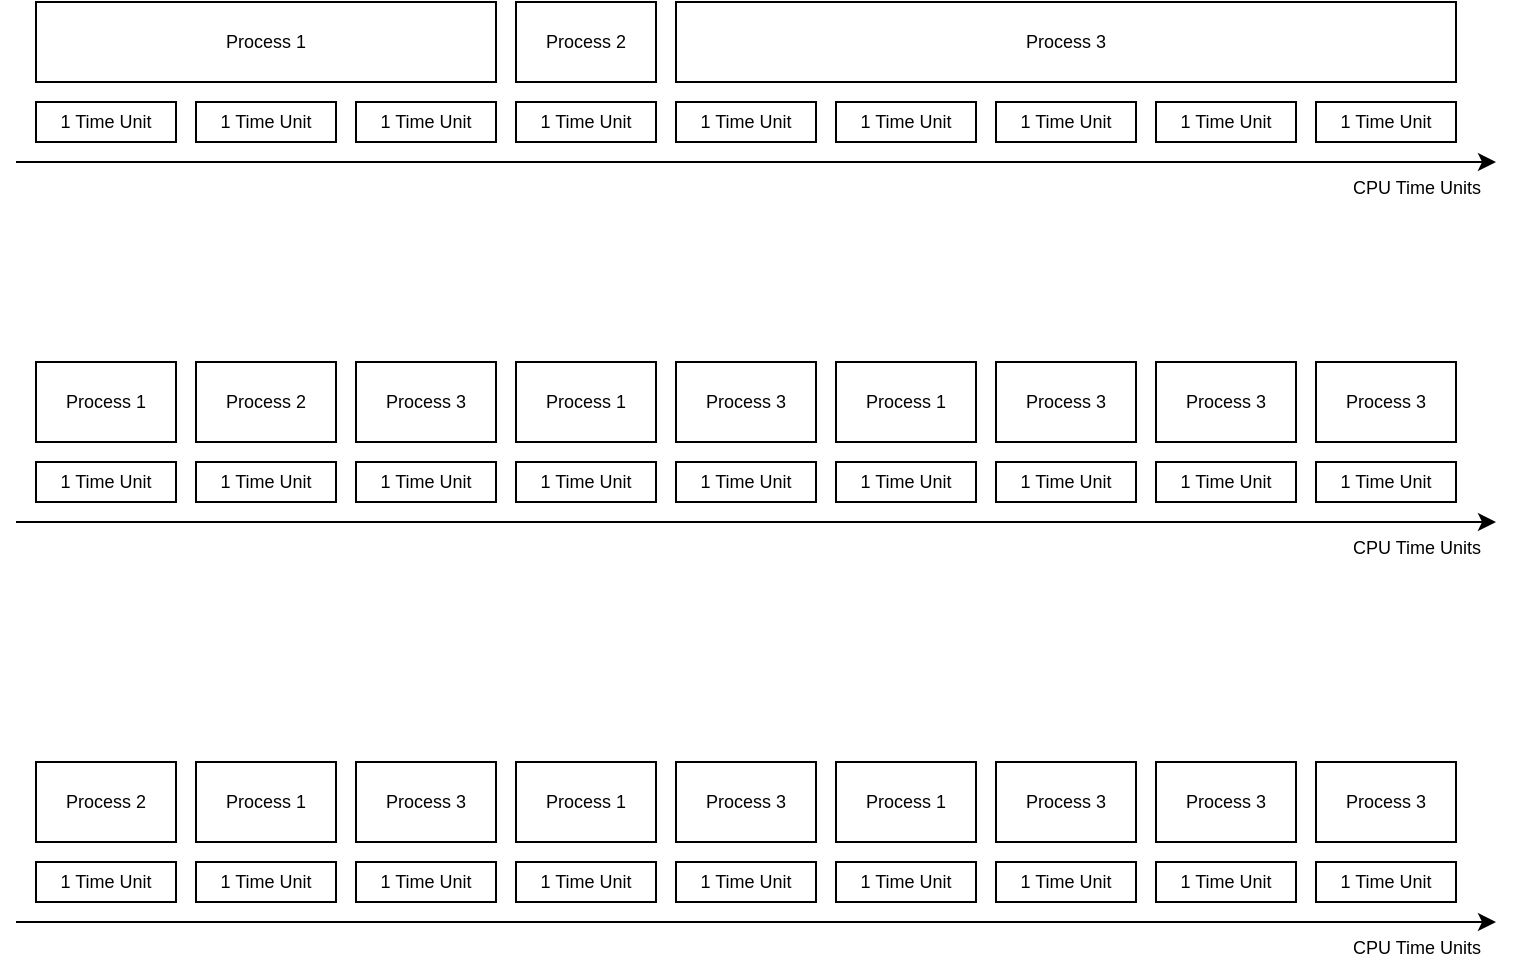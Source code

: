 <mxfile version="25.0.2">
  <diagram name="Page-1" id="ecVCuJ4ydQCc-gK72706">
    <mxGraphModel dx="2685" dy="1152" grid="1" gridSize="10" guides="1" tooltips="1" connect="1" arrows="1" fold="1" page="0" pageScale="1" pageWidth="850" pageHeight="1100" math="0" shadow="0">
      <root>
        <mxCell id="0" />
        <mxCell id="1" parent="0" />
        <mxCell id="cTbNuuJco0WdgedjPpe8-3" value="1 Time Unit" style="rounded=0;whiteSpace=wrap;html=1;fontSize=9;" vertex="1" parent="1">
          <mxGeometry x="120" y="400" width="70" height="20" as="geometry" />
        </mxCell>
        <mxCell id="cTbNuuJco0WdgedjPpe8-4" value="1 Time Unit" style="rounded=0;whiteSpace=wrap;html=1;fontSize=9;" vertex="1" parent="1">
          <mxGeometry x="200" y="400" width="70" height="20" as="geometry" />
        </mxCell>
        <mxCell id="cTbNuuJco0WdgedjPpe8-5" value="1 Time Unit" style="rounded=0;whiteSpace=wrap;html=1;fontSize=9;" vertex="1" parent="1">
          <mxGeometry x="280" y="400" width="70" height="20" as="geometry" />
        </mxCell>
        <mxCell id="cTbNuuJco0WdgedjPpe8-6" value="1 Time Unit" style="rounded=0;whiteSpace=wrap;html=1;fontSize=9;" vertex="1" parent="1">
          <mxGeometry x="360" y="400" width="70" height="20" as="geometry" />
        </mxCell>
        <mxCell id="cTbNuuJco0WdgedjPpe8-7" value="1 Time Unit" style="rounded=0;whiteSpace=wrap;html=1;fontSize=9;" vertex="1" parent="1">
          <mxGeometry x="440" y="400" width="70" height="20" as="geometry" />
        </mxCell>
        <mxCell id="cTbNuuJco0WdgedjPpe8-8" value="1 Time Unit" style="rounded=0;whiteSpace=wrap;html=1;fontSize=9;" vertex="1" parent="1">
          <mxGeometry x="520" y="400" width="70" height="20" as="geometry" />
        </mxCell>
        <mxCell id="cTbNuuJco0WdgedjPpe8-9" value="1 Time Unit" style="rounded=0;whiteSpace=wrap;html=1;fontSize=9;" vertex="1" parent="1">
          <mxGeometry x="600" y="400" width="70" height="20" as="geometry" />
        </mxCell>
        <mxCell id="cTbNuuJco0WdgedjPpe8-10" value="1 Time Unit" style="rounded=0;whiteSpace=wrap;html=1;fontSize=9;" vertex="1" parent="1">
          <mxGeometry x="680" y="400" width="70" height="20" as="geometry" />
        </mxCell>
        <mxCell id="cTbNuuJco0WdgedjPpe8-11" value="1 Time Unit" style="rounded=0;whiteSpace=wrap;html=1;fontSize=9;" vertex="1" parent="1">
          <mxGeometry x="760" y="400" width="70" height="20" as="geometry" />
        </mxCell>
        <mxCell id="cTbNuuJco0WdgedjPpe8-12" value="Process 1" style="rounded=0;whiteSpace=wrap;html=1;fontSize=9;" vertex="1" parent="1">
          <mxGeometry x="120" y="350" width="230" height="40" as="geometry" />
        </mxCell>
        <mxCell id="cTbNuuJco0WdgedjPpe8-13" value="Process 2" style="rounded=0;whiteSpace=wrap;html=1;fontSize=9;" vertex="1" parent="1">
          <mxGeometry x="360" y="350" width="70" height="40" as="geometry" />
        </mxCell>
        <mxCell id="cTbNuuJco0WdgedjPpe8-14" value="Process 3" style="rounded=0;whiteSpace=wrap;html=1;fontSize=9;" vertex="1" parent="1">
          <mxGeometry x="440" y="350" width="390" height="40" as="geometry" />
        </mxCell>
        <mxCell id="cTbNuuJco0WdgedjPpe8-15" value="" style="endArrow=classic;html=1;rounded=0;" edge="1" parent="1">
          <mxGeometry width="50" height="50" relative="1" as="geometry">
            <mxPoint x="110" y="430" as="sourcePoint" />
            <mxPoint x="850" y="430" as="targetPoint" />
          </mxGeometry>
        </mxCell>
        <mxCell id="cTbNuuJco0WdgedjPpe8-16" value="CPU Time Units" style="text;html=1;align=center;verticalAlign=middle;resizable=0;points=[];autosize=1;strokeColor=none;fillColor=none;fontSize=9;" vertex="1" parent="1">
          <mxGeometry x="765" y="433" width="90" height="20" as="geometry" />
        </mxCell>
        <mxCell id="cTbNuuJco0WdgedjPpe8-17" value="1 Time Unit" style="rounded=0;whiteSpace=wrap;html=1;fontSize=9;" vertex="1" parent="1">
          <mxGeometry x="120" y="580" width="70" height="20" as="geometry" />
        </mxCell>
        <mxCell id="cTbNuuJco0WdgedjPpe8-18" value="1 Time Unit" style="rounded=0;whiteSpace=wrap;html=1;fontSize=9;" vertex="1" parent="1">
          <mxGeometry x="200" y="580" width="70" height="20" as="geometry" />
        </mxCell>
        <mxCell id="cTbNuuJco0WdgedjPpe8-19" value="1 Time Unit" style="rounded=0;whiteSpace=wrap;html=1;fontSize=9;" vertex="1" parent="1">
          <mxGeometry x="280" y="580" width="70" height="20" as="geometry" />
        </mxCell>
        <mxCell id="cTbNuuJco0WdgedjPpe8-20" value="1 Time Unit" style="rounded=0;whiteSpace=wrap;html=1;fontSize=9;" vertex="1" parent="1">
          <mxGeometry x="360" y="580" width="70" height="20" as="geometry" />
        </mxCell>
        <mxCell id="cTbNuuJco0WdgedjPpe8-21" value="1 Time Unit" style="rounded=0;whiteSpace=wrap;html=1;fontSize=9;" vertex="1" parent="1">
          <mxGeometry x="440" y="580" width="70" height="20" as="geometry" />
        </mxCell>
        <mxCell id="cTbNuuJco0WdgedjPpe8-22" value="1 Time Unit" style="rounded=0;whiteSpace=wrap;html=1;fontSize=9;" vertex="1" parent="1">
          <mxGeometry x="520" y="580" width="70" height="20" as="geometry" />
        </mxCell>
        <mxCell id="cTbNuuJco0WdgedjPpe8-23" value="1 Time Unit" style="rounded=0;whiteSpace=wrap;html=1;fontSize=9;" vertex="1" parent="1">
          <mxGeometry x="600" y="580" width="70" height="20" as="geometry" />
        </mxCell>
        <mxCell id="cTbNuuJco0WdgedjPpe8-24" value="1 Time Unit" style="rounded=0;whiteSpace=wrap;html=1;fontSize=9;" vertex="1" parent="1">
          <mxGeometry x="680" y="580" width="70" height="20" as="geometry" />
        </mxCell>
        <mxCell id="cTbNuuJco0WdgedjPpe8-25" value="1 Time Unit" style="rounded=0;whiteSpace=wrap;html=1;fontSize=9;" vertex="1" parent="1">
          <mxGeometry x="760" y="580" width="70" height="20" as="geometry" />
        </mxCell>
        <mxCell id="cTbNuuJco0WdgedjPpe8-29" value="" style="endArrow=classic;html=1;rounded=0;" edge="1" parent="1">
          <mxGeometry width="50" height="50" relative="1" as="geometry">
            <mxPoint x="110" y="610" as="sourcePoint" />
            <mxPoint x="850" y="610" as="targetPoint" />
          </mxGeometry>
        </mxCell>
        <mxCell id="cTbNuuJco0WdgedjPpe8-30" value="CPU Time Units" style="text;html=1;align=center;verticalAlign=middle;resizable=0;points=[];autosize=1;strokeColor=none;fillColor=none;fontSize=9;" vertex="1" parent="1">
          <mxGeometry x="765" y="613" width="90" height="20" as="geometry" />
        </mxCell>
        <mxCell id="cTbNuuJco0WdgedjPpe8-31" value="Process 1" style="rounded=0;whiteSpace=wrap;html=1;fontSize=9;" vertex="1" parent="1">
          <mxGeometry x="120" y="530" width="70" height="40" as="geometry" />
        </mxCell>
        <mxCell id="cTbNuuJco0WdgedjPpe8-32" value="Process 2" style="rounded=0;whiteSpace=wrap;html=1;fontSize=9;" vertex="1" parent="1">
          <mxGeometry x="200" y="530" width="70" height="40" as="geometry" />
        </mxCell>
        <mxCell id="cTbNuuJco0WdgedjPpe8-33" value="Process 3" style="rounded=0;whiteSpace=wrap;html=1;fontSize=9;" vertex="1" parent="1">
          <mxGeometry x="280" y="530" width="70" height="40" as="geometry" />
        </mxCell>
        <mxCell id="cTbNuuJco0WdgedjPpe8-34" value="Process 1" style="rounded=0;whiteSpace=wrap;html=1;fontSize=9;" vertex="1" parent="1">
          <mxGeometry x="360" y="530" width="70" height="40" as="geometry" />
        </mxCell>
        <mxCell id="cTbNuuJco0WdgedjPpe8-35" value="Process 3" style="rounded=0;whiteSpace=wrap;html=1;fontSize=9;" vertex="1" parent="1">
          <mxGeometry x="440" y="530" width="70" height="40" as="geometry" />
        </mxCell>
        <mxCell id="cTbNuuJco0WdgedjPpe8-36" value="Process 1" style="rounded=0;whiteSpace=wrap;html=1;fontSize=9;" vertex="1" parent="1">
          <mxGeometry x="520" y="530" width="70" height="40" as="geometry" />
        </mxCell>
        <mxCell id="cTbNuuJco0WdgedjPpe8-37" value="Process 3" style="rounded=0;whiteSpace=wrap;html=1;fontSize=9;" vertex="1" parent="1">
          <mxGeometry x="680" y="530" width="70" height="40" as="geometry" />
        </mxCell>
        <mxCell id="cTbNuuJco0WdgedjPpe8-38" value="Process 3" style="rounded=0;whiteSpace=wrap;html=1;fontSize=9;" vertex="1" parent="1">
          <mxGeometry x="600" y="530" width="70" height="40" as="geometry" />
        </mxCell>
        <mxCell id="cTbNuuJco0WdgedjPpe8-39" value="Process 3" style="rounded=0;whiteSpace=wrap;html=1;fontSize=9;" vertex="1" parent="1">
          <mxGeometry x="760" y="530" width="70" height="40" as="geometry" />
        </mxCell>
        <mxCell id="cTbNuuJco0WdgedjPpe8-40" value="1 Time Unit" style="rounded=0;whiteSpace=wrap;html=1;fontSize=9;" vertex="1" parent="1">
          <mxGeometry x="120" y="780" width="70" height="20" as="geometry" />
        </mxCell>
        <mxCell id="cTbNuuJco0WdgedjPpe8-41" value="1 Time Unit" style="rounded=0;whiteSpace=wrap;html=1;fontSize=9;" vertex="1" parent="1">
          <mxGeometry x="200" y="780" width="70" height="20" as="geometry" />
        </mxCell>
        <mxCell id="cTbNuuJco0WdgedjPpe8-42" value="1 Time Unit" style="rounded=0;whiteSpace=wrap;html=1;fontSize=9;" vertex="1" parent="1">
          <mxGeometry x="280" y="780" width="70" height="20" as="geometry" />
        </mxCell>
        <mxCell id="cTbNuuJco0WdgedjPpe8-43" value="1 Time Unit" style="rounded=0;whiteSpace=wrap;html=1;fontSize=9;" vertex="1" parent="1">
          <mxGeometry x="360" y="780" width="70" height="20" as="geometry" />
        </mxCell>
        <mxCell id="cTbNuuJco0WdgedjPpe8-44" value="1 Time Unit" style="rounded=0;whiteSpace=wrap;html=1;fontSize=9;" vertex="1" parent="1">
          <mxGeometry x="440" y="780" width="70" height="20" as="geometry" />
        </mxCell>
        <mxCell id="cTbNuuJco0WdgedjPpe8-45" value="1 Time Unit" style="rounded=0;whiteSpace=wrap;html=1;fontSize=9;" vertex="1" parent="1">
          <mxGeometry x="520" y="780" width="70" height="20" as="geometry" />
        </mxCell>
        <mxCell id="cTbNuuJco0WdgedjPpe8-46" value="1 Time Unit" style="rounded=0;whiteSpace=wrap;html=1;fontSize=9;" vertex="1" parent="1">
          <mxGeometry x="600" y="780" width="70" height="20" as="geometry" />
        </mxCell>
        <mxCell id="cTbNuuJco0WdgedjPpe8-47" value="1 Time Unit" style="rounded=0;whiteSpace=wrap;html=1;fontSize=9;" vertex="1" parent="1">
          <mxGeometry x="680" y="780" width="70" height="20" as="geometry" />
        </mxCell>
        <mxCell id="cTbNuuJco0WdgedjPpe8-48" value="1 Time Unit" style="rounded=0;whiteSpace=wrap;html=1;fontSize=9;" vertex="1" parent="1">
          <mxGeometry x="760" y="780" width="70" height="20" as="geometry" />
        </mxCell>
        <mxCell id="cTbNuuJco0WdgedjPpe8-49" value="" style="endArrow=classic;html=1;rounded=0;" edge="1" parent="1">
          <mxGeometry width="50" height="50" relative="1" as="geometry">
            <mxPoint x="110" y="810" as="sourcePoint" />
            <mxPoint x="850" y="810" as="targetPoint" />
          </mxGeometry>
        </mxCell>
        <mxCell id="cTbNuuJco0WdgedjPpe8-50" value="CPU Time Units" style="text;html=1;align=center;verticalAlign=middle;resizable=0;points=[];autosize=1;strokeColor=none;fillColor=none;fontSize=9;" vertex="1" parent="1">
          <mxGeometry x="765" y="813" width="90" height="20" as="geometry" />
        </mxCell>
        <mxCell id="cTbNuuJco0WdgedjPpe8-51" value="Process 1" style="rounded=0;whiteSpace=wrap;html=1;fontSize=9;" vertex="1" parent="1">
          <mxGeometry x="200" y="730" width="70" height="40" as="geometry" />
        </mxCell>
        <mxCell id="cTbNuuJco0WdgedjPpe8-52" value="Process 2" style="rounded=0;whiteSpace=wrap;html=1;fontSize=9;" vertex="1" parent="1">
          <mxGeometry x="120" y="730" width="70" height="40" as="geometry" />
        </mxCell>
        <mxCell id="cTbNuuJco0WdgedjPpe8-53" value="Process 3" style="rounded=0;whiteSpace=wrap;html=1;fontSize=9;" vertex="1" parent="1">
          <mxGeometry x="280" y="730" width="70" height="40" as="geometry" />
        </mxCell>
        <mxCell id="cTbNuuJco0WdgedjPpe8-54" value="Process 1" style="rounded=0;whiteSpace=wrap;html=1;fontSize=9;" vertex="1" parent="1">
          <mxGeometry x="360" y="730" width="70" height="40" as="geometry" />
        </mxCell>
        <mxCell id="cTbNuuJco0WdgedjPpe8-55" value="Process 3" style="rounded=0;whiteSpace=wrap;html=1;fontSize=9;" vertex="1" parent="1">
          <mxGeometry x="440" y="730" width="70" height="40" as="geometry" />
        </mxCell>
        <mxCell id="cTbNuuJco0WdgedjPpe8-56" value="Process 1" style="rounded=0;whiteSpace=wrap;html=1;fontSize=9;" vertex="1" parent="1">
          <mxGeometry x="520" y="730" width="70" height="40" as="geometry" />
        </mxCell>
        <mxCell id="cTbNuuJco0WdgedjPpe8-57" value="Process 3" style="rounded=0;whiteSpace=wrap;html=1;fontSize=9;" vertex="1" parent="1">
          <mxGeometry x="680" y="730" width="70" height="40" as="geometry" />
        </mxCell>
        <mxCell id="cTbNuuJco0WdgedjPpe8-58" value="Process 3" style="rounded=0;whiteSpace=wrap;html=1;fontSize=9;" vertex="1" parent="1">
          <mxGeometry x="600" y="730" width="70" height="40" as="geometry" />
        </mxCell>
        <mxCell id="cTbNuuJco0WdgedjPpe8-59" value="Process 3" style="rounded=0;whiteSpace=wrap;html=1;fontSize=9;" vertex="1" parent="1">
          <mxGeometry x="760" y="730" width="70" height="40" as="geometry" />
        </mxCell>
      </root>
    </mxGraphModel>
  </diagram>
</mxfile>
